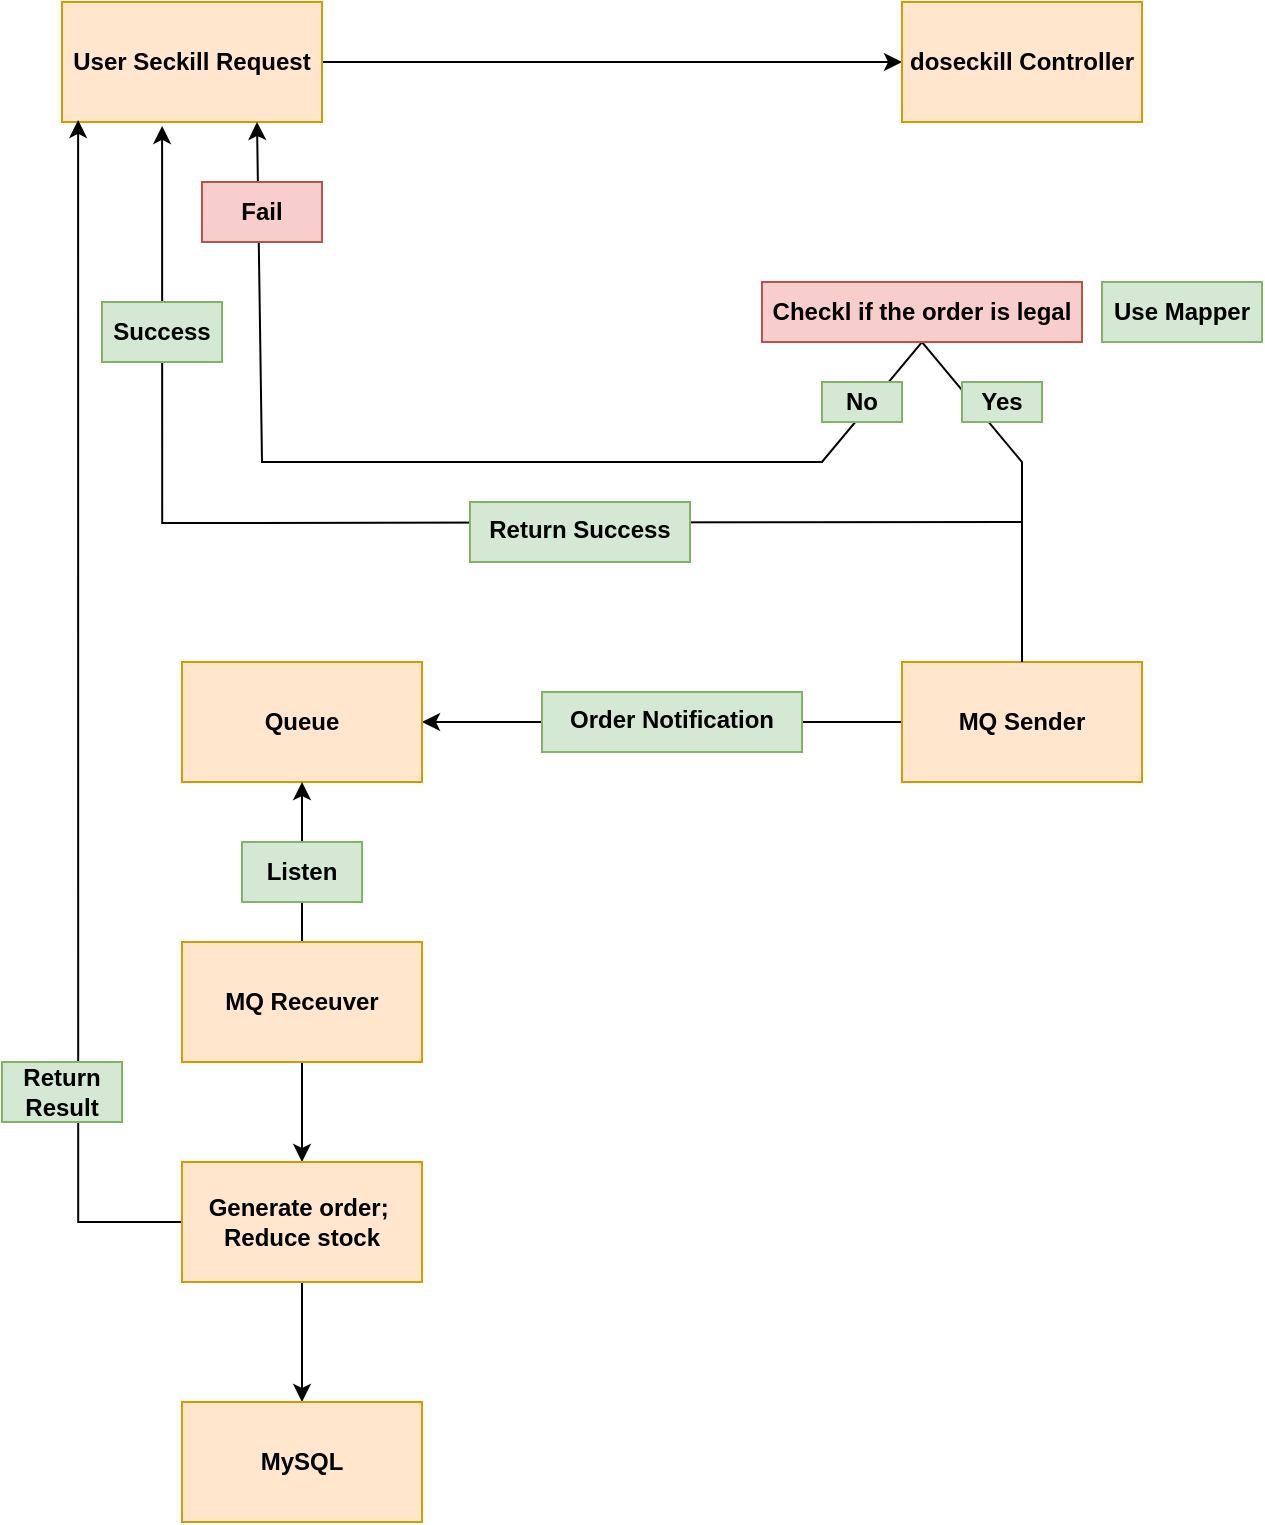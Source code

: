 <mxfile version="20.7.4" type="device"><diagram id="C5RBs43oDa-KdzZeNtuy" name="Page-1"><mxGraphModel dx="794" dy="987" grid="1" gridSize="10" guides="1" tooltips="1" connect="1" arrows="1" fold="1" page="1" pageScale="1" pageWidth="827" pageHeight="1169" math="0" shadow="0"><root><mxCell id="WIyWlLk6GJQsqaUBKTNV-0"/><mxCell id="WIyWlLk6GJQsqaUBKTNV-1" parent="WIyWlLk6GJQsqaUBKTNV-0"/><mxCell id="PEHedp4Gsz65vJFWfXgy-2" style="edgeStyle=orthogonalEdgeStyle;rounded=0;orthogonalLoop=1;jettySize=auto;html=1;exitX=1;exitY=0.5;exitDx=0;exitDy=0;" edge="1" parent="WIyWlLk6GJQsqaUBKTNV-1" source="PEHedp4Gsz65vJFWfXgy-0" target="PEHedp4Gsz65vJFWfXgy-1"><mxGeometry relative="1" as="geometry"/></mxCell><mxCell id="PEHedp4Gsz65vJFWfXgy-0" value="&lt;b&gt;User Seckill Request&lt;/b&gt;" style="rounded=0;whiteSpace=wrap;html=1;fillColor=#ffe6cc;strokeColor=#d79b00;" vertex="1" parent="WIyWlLk6GJQsqaUBKTNV-1"><mxGeometry x="100" y="130" width="130" height="60" as="geometry"/></mxCell><mxCell id="PEHedp4Gsz65vJFWfXgy-1" value="&lt;b&gt;doseckill Controller&lt;/b&gt;" style="rounded=0;whiteSpace=wrap;html=1;fillColor=#ffe6cc;strokeColor=#d79b00;" vertex="1" parent="WIyWlLk6GJQsqaUBKTNV-1"><mxGeometry x="520" y="130" width="120" height="60" as="geometry"/></mxCell><mxCell id="PEHedp4Gsz65vJFWfXgy-23" value="" style="edgeStyle=orthogonalEdgeStyle;rounded=0;orthogonalLoop=1;jettySize=auto;html=1;" edge="1" parent="WIyWlLk6GJQsqaUBKTNV-1" source="PEHedp4Gsz65vJFWfXgy-3" target="PEHedp4Gsz65vJFWfXgy-22"><mxGeometry relative="1" as="geometry"/></mxCell><mxCell id="PEHedp4Gsz65vJFWfXgy-3" value="&lt;b&gt;MQ Sender&lt;/b&gt;" style="rounded=0;whiteSpace=wrap;html=1;fillColor=#ffe6cc;strokeColor=#d79b00;" vertex="1" parent="WIyWlLk6GJQsqaUBKTNV-1"><mxGeometry x="520" y="460" width="120" height="60" as="geometry"/></mxCell><mxCell id="PEHedp4Gsz65vJFWfXgy-4" value="" style="endArrow=classic;html=1;rounded=0;exitX=0.5;exitY=0;exitDx=0;exitDy=0;entryX=0.75;entryY=1;entryDx=0;entryDy=0;" edge="1" parent="WIyWlLk6GJQsqaUBKTNV-1" source="PEHedp4Gsz65vJFWfXgy-3" target="PEHedp4Gsz65vJFWfXgy-0"><mxGeometry width="50" height="50" relative="1" as="geometry"><mxPoint x="380" y="550" as="sourcePoint"/><mxPoint x="430" y="500" as="targetPoint"/><Array as="points"><mxPoint x="580" y="360"/><mxPoint x="530" y="300"/><mxPoint x="480" y="360"/><mxPoint x="200" y="360"/></Array></mxGeometry></mxCell><mxCell id="PEHedp4Gsz65vJFWfXgy-5" value="&lt;b&gt;Checkl if the order is legal&lt;/b&gt;" style="rounded=0;whiteSpace=wrap;html=1;fillColor=#f8cecc;strokeColor=#b85450;" vertex="1" parent="WIyWlLk6GJQsqaUBKTNV-1"><mxGeometry x="450" y="270" width="160" height="30" as="geometry"/></mxCell><mxCell id="PEHedp4Gsz65vJFWfXgy-7" value="&lt;b&gt;No&lt;/b&gt;" style="text;html=1;strokeColor=#82b366;fillColor=#d5e8d4;align=center;verticalAlign=middle;whiteSpace=wrap;rounded=0;" vertex="1" parent="WIyWlLk6GJQsqaUBKTNV-1"><mxGeometry x="480" y="320" width="40" height="20" as="geometry"/></mxCell><mxCell id="PEHedp4Gsz65vJFWfXgy-10" value="&lt;b&gt;Yes&lt;/b&gt;" style="text;html=1;strokeColor=#82b366;fillColor=#d5e8d4;align=center;verticalAlign=middle;whiteSpace=wrap;rounded=0;" vertex="1" parent="WIyWlLk6GJQsqaUBKTNV-1"><mxGeometry x="550" y="320" width="40" height="20" as="geometry"/></mxCell><mxCell id="PEHedp4Gsz65vJFWfXgy-12" value="&lt;b&gt;Use Mapper&lt;/b&gt;" style="text;html=1;strokeColor=#82b366;fillColor=#d5e8d4;align=center;verticalAlign=middle;whiteSpace=wrap;rounded=0;" vertex="1" parent="WIyWlLk6GJQsqaUBKTNV-1"><mxGeometry x="620" y="270" width="80" height="30" as="geometry"/></mxCell><mxCell id="PEHedp4Gsz65vJFWfXgy-13" value="&lt;b&gt;Fail&lt;/b&gt;" style="text;html=1;strokeColor=#b85450;fillColor=#f8cecc;align=center;verticalAlign=middle;whiteSpace=wrap;rounded=0;" vertex="1" parent="WIyWlLk6GJQsqaUBKTNV-1"><mxGeometry x="170" y="220" width="60" height="30" as="geometry"/></mxCell><mxCell id="PEHedp4Gsz65vJFWfXgy-16" style="edgeStyle=orthogonalEdgeStyle;rounded=0;orthogonalLoop=1;jettySize=auto;html=1;entryX=0.385;entryY=1.033;entryDx=0;entryDy=0;entryPerimeter=0;" edge="1" parent="WIyWlLk6GJQsqaUBKTNV-1" target="PEHedp4Gsz65vJFWfXgy-0"><mxGeometry relative="1" as="geometry"><mxPoint x="580" y="390" as="sourcePoint"/></mxGeometry></mxCell><mxCell id="PEHedp4Gsz65vJFWfXgy-17" value="&lt;b&gt;Success&lt;/b&gt;" style="text;html=1;strokeColor=#82b366;fillColor=#d5e8d4;align=center;verticalAlign=middle;whiteSpace=wrap;rounded=0;" vertex="1" parent="WIyWlLk6GJQsqaUBKTNV-1"><mxGeometry x="120" y="280" width="60" height="30" as="geometry"/></mxCell><mxCell id="PEHedp4Gsz65vJFWfXgy-21" value="&lt;b&gt;Return Success&lt;/b&gt;" style="text;whiteSpace=wrap;html=1;fillColor=#d5e8d4;strokeColor=#82b366;align=center;" vertex="1" parent="WIyWlLk6GJQsqaUBKTNV-1"><mxGeometry x="304" y="380" width="110" height="30" as="geometry"/></mxCell><mxCell id="PEHedp4Gsz65vJFWfXgy-22" value="&lt;b&gt;Queue&lt;/b&gt;" style="rounded=0;whiteSpace=wrap;html=1;fillColor=#ffe6cc;strokeColor=#d79b00;" vertex="1" parent="WIyWlLk6GJQsqaUBKTNV-1"><mxGeometry x="160" y="460" width="120" height="60" as="geometry"/></mxCell><mxCell id="PEHedp4Gsz65vJFWfXgy-24" value="&lt;b&gt;Order Notification&lt;/b&gt;" style="text;whiteSpace=wrap;html=1;align=center;fillColor=#d5e8d4;strokeColor=#82b366;" vertex="1" parent="WIyWlLk6GJQsqaUBKTNV-1"><mxGeometry x="340" y="475" width="130" height="30" as="geometry"/></mxCell><mxCell id="PEHedp4Gsz65vJFWfXgy-26" style="edgeStyle=orthogonalEdgeStyle;rounded=0;orthogonalLoop=1;jettySize=auto;html=1;entryX=0.5;entryY=1;entryDx=0;entryDy=0;" edge="1" parent="WIyWlLk6GJQsqaUBKTNV-1" source="PEHedp4Gsz65vJFWfXgy-25" target="PEHedp4Gsz65vJFWfXgy-22"><mxGeometry relative="1" as="geometry"/></mxCell><mxCell id="PEHedp4Gsz65vJFWfXgy-29" style="edgeStyle=orthogonalEdgeStyle;rounded=0;orthogonalLoop=1;jettySize=auto;html=1;entryX=0.5;entryY=0;entryDx=0;entryDy=0;" edge="1" parent="WIyWlLk6GJQsqaUBKTNV-1" source="PEHedp4Gsz65vJFWfXgy-25" target="PEHedp4Gsz65vJFWfXgy-28"><mxGeometry relative="1" as="geometry"/></mxCell><mxCell id="PEHedp4Gsz65vJFWfXgy-25" value="&lt;b&gt;MQ Receuver&lt;/b&gt;" style="rounded=0;whiteSpace=wrap;html=1;fillColor=#ffe6cc;strokeColor=#d79b00;" vertex="1" parent="WIyWlLk6GJQsqaUBKTNV-1"><mxGeometry x="160" y="600" width="120" height="60" as="geometry"/></mxCell><mxCell id="PEHedp4Gsz65vJFWfXgy-27" value="&lt;b&gt;Listen&lt;/b&gt;" style="text;html=1;strokeColor=#82b366;fillColor=#d5e8d4;align=center;verticalAlign=middle;whiteSpace=wrap;rounded=0;" vertex="1" parent="WIyWlLk6GJQsqaUBKTNV-1"><mxGeometry x="190" y="550" width="60" height="30" as="geometry"/></mxCell><mxCell id="PEHedp4Gsz65vJFWfXgy-30" style="edgeStyle=orthogonalEdgeStyle;rounded=0;orthogonalLoop=1;jettySize=auto;html=1;exitX=0;exitY=0.5;exitDx=0;exitDy=0;entryX=0.062;entryY=0.983;entryDx=0;entryDy=0;entryPerimeter=0;" edge="1" parent="WIyWlLk6GJQsqaUBKTNV-1" source="PEHedp4Gsz65vJFWfXgy-28" target="PEHedp4Gsz65vJFWfXgy-0"><mxGeometry relative="1" as="geometry"/></mxCell><mxCell id="PEHedp4Gsz65vJFWfXgy-33" style="edgeStyle=orthogonalEdgeStyle;rounded=0;orthogonalLoop=1;jettySize=auto;html=1;exitX=0.5;exitY=1;exitDx=0;exitDy=0;entryX=0.5;entryY=0;entryDx=0;entryDy=0;" edge="1" parent="WIyWlLk6GJQsqaUBKTNV-1" source="PEHedp4Gsz65vJFWfXgy-28" target="PEHedp4Gsz65vJFWfXgy-32"><mxGeometry relative="1" as="geometry"/></mxCell><mxCell id="PEHedp4Gsz65vJFWfXgy-28" value="&lt;b&gt;Generate order;&amp;nbsp;&lt;br&gt;Reduce stock&lt;/b&gt;" style="rounded=0;whiteSpace=wrap;html=1;fillColor=#ffe6cc;strokeColor=#d79b00;" vertex="1" parent="WIyWlLk6GJQsqaUBKTNV-1"><mxGeometry x="160" y="710" width="120" height="60" as="geometry"/></mxCell><mxCell id="PEHedp4Gsz65vJFWfXgy-31" value="&lt;b&gt;Return Result&lt;/b&gt;" style="text;html=1;strokeColor=#82b366;fillColor=#d5e8d4;align=center;verticalAlign=middle;whiteSpace=wrap;rounded=0;" vertex="1" parent="WIyWlLk6GJQsqaUBKTNV-1"><mxGeometry x="70" y="660" width="60" height="30" as="geometry"/></mxCell><mxCell id="PEHedp4Gsz65vJFWfXgy-32" value="&lt;b&gt;MySQL&lt;/b&gt;" style="rounded=0;whiteSpace=wrap;html=1;fillColor=#ffe6cc;strokeColor=#d79b00;" vertex="1" parent="WIyWlLk6GJQsqaUBKTNV-1"><mxGeometry x="160" y="830" width="120" height="60" as="geometry"/></mxCell></root></mxGraphModel></diagram></mxfile>